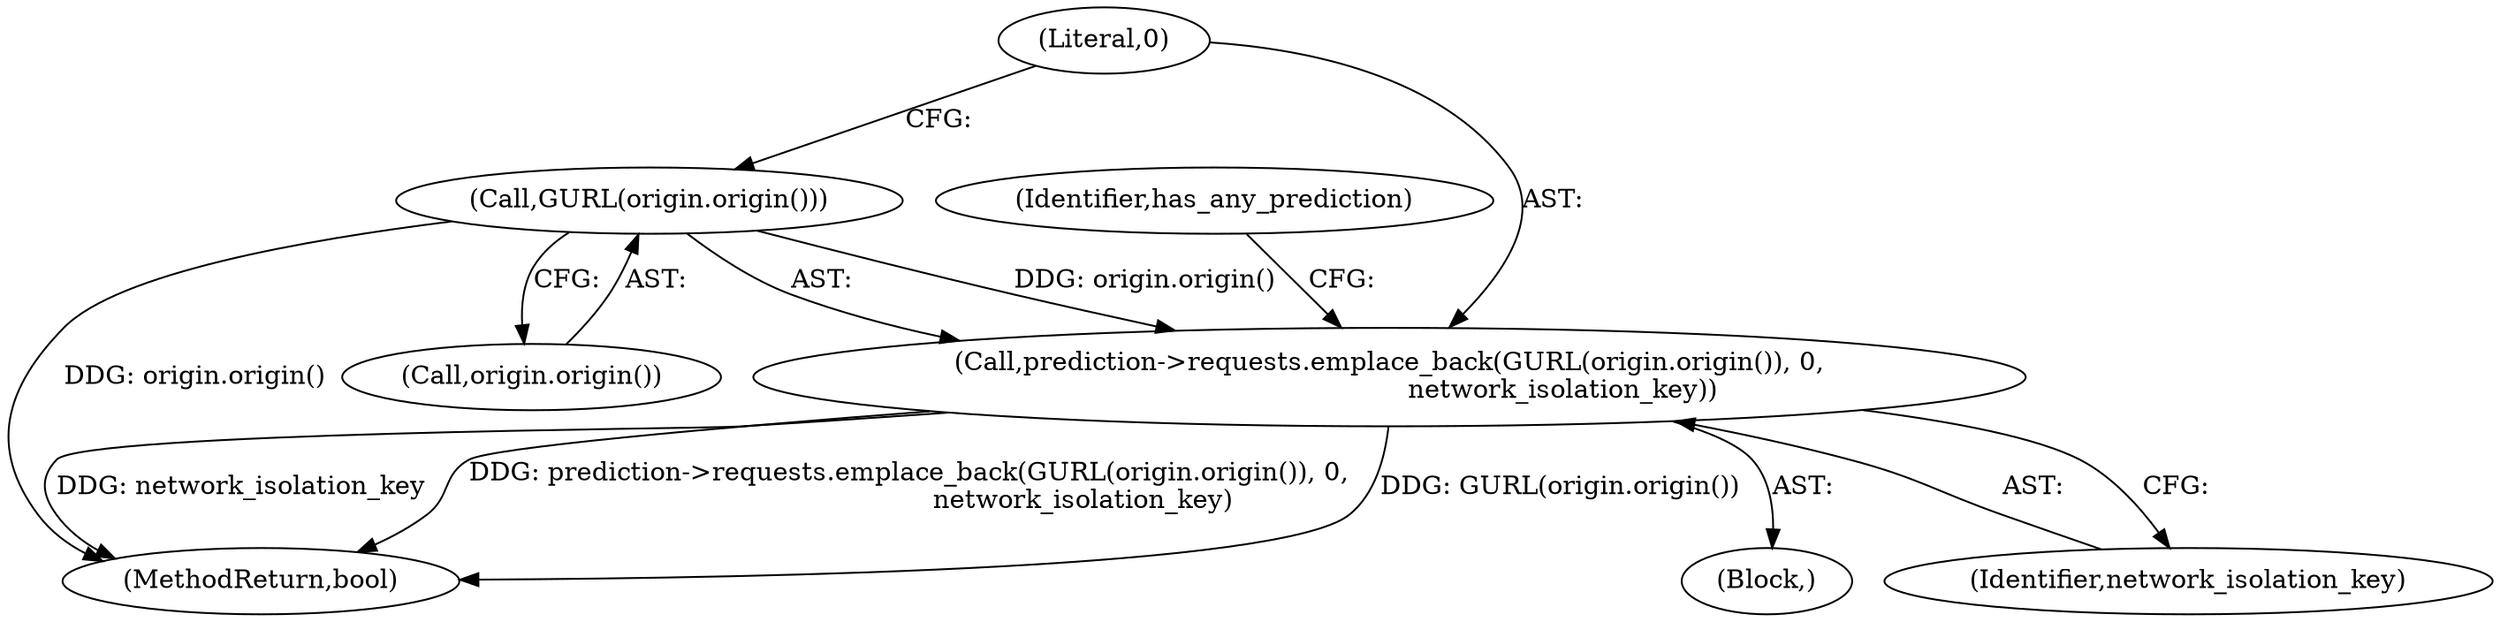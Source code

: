 digraph "1_Chrome_fec26ff33bf372476a70326f3669a35f34a9d474_14@del" {
"1000203" [label="(Call,prediction->requests.emplace_back(GURL(origin.origin()), 0,\n                                          network_isolation_key))"];
"1000204" [label="(Call,GURL(origin.origin()))"];
"1000209" [label="(Identifier,has_any_prediction)"];
"1000204" [label="(Call,GURL(origin.origin()))"];
"1000206" [label="(Literal,0)"];
"1000210" [label="(MethodReturn,bool)"];
"1000205" [label="(Call,origin.origin())"];
"1000203" [label="(Call,prediction->requests.emplace_back(GURL(origin.origin()), 0,\n                                          network_isolation_key))"];
"1000202" [label="(Block,)"];
"1000207" [label="(Identifier,network_isolation_key)"];
"1000203" -> "1000202"  [label="AST: "];
"1000203" -> "1000207"  [label="CFG: "];
"1000204" -> "1000203"  [label="AST: "];
"1000206" -> "1000203"  [label="AST: "];
"1000207" -> "1000203"  [label="AST: "];
"1000209" -> "1000203"  [label="CFG: "];
"1000203" -> "1000210"  [label="DDG: network_isolation_key"];
"1000203" -> "1000210"  [label="DDG: prediction->requests.emplace_back(GURL(origin.origin()), 0,\n                                          network_isolation_key)"];
"1000203" -> "1000210"  [label="DDG: GURL(origin.origin())"];
"1000204" -> "1000203"  [label="DDG: origin.origin()"];
"1000204" -> "1000205"  [label="CFG: "];
"1000205" -> "1000204"  [label="AST: "];
"1000206" -> "1000204"  [label="CFG: "];
"1000204" -> "1000210"  [label="DDG: origin.origin()"];
}
